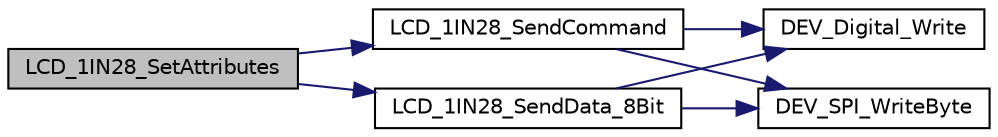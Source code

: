 digraph "LCD_1IN28_SetAttributes"
{
 // LATEX_PDF_SIZE
  bgcolor="transparent";
  edge [fontname="Helvetica",fontsize="10",labelfontname="Helvetica",labelfontsize="10"];
  node [fontname="Helvetica",fontsize="10",shape=record];
  rankdir="LR";
  Node1 [label="LCD_1IN28_SetAttributes",height=0.2,width=0.4,color="black", fillcolor="grey75", style="filled", fontcolor="black",tooltip="function: Set the resolution and scanning method of the screen parameter: Scan_dir: Scan direction"];
  Node1 -> Node2 [color="midnightblue",fontsize="10",style="solid",fontname="Helvetica"];
  Node2 [label="LCD_1IN28_SendCommand",height=0.2,width=0.4,color="black",URL="$LCD__1in28_8c.html#a2d4544449c2fbb5d7d30d007c4175d0e",tooltip="function : send command parameter: Reg : Command register"];
  Node2 -> Node3 [color="midnightblue",fontsize="10",style="solid",fontname="Helvetica"];
  Node3 [label="DEV_Digital_Write",height=0.2,width=0.4,color="black",URL="$DEV__Config_8c.html#a115bf3186fb590c5a9fa1bbfc2f38352",tooltip="GPIO read and write."];
  Node2 -> Node4 [color="midnightblue",fontsize="10",style="solid",fontname="Helvetica"];
  Node4 [label="DEV_SPI_WriteByte",height=0.2,width=0.4,color="black",URL="$DEV__Config_8c.html#a81090f78e7cb924d294d518b16ce3cc3",tooltip="SPI."];
  Node1 -> Node5 [color="midnightblue",fontsize="10",style="solid",fontname="Helvetica"];
  Node5 [label="LCD_1IN28_SendData_8Bit",height=0.2,width=0.4,color="black",URL="$LCD__1in28_8c.html#a269938e6774f0acd809bb33c7d7ddc73",tooltip="function : send data parameter: Data : Write data"];
  Node5 -> Node3 [color="midnightblue",fontsize="10",style="solid",fontname="Helvetica"];
  Node5 -> Node4 [color="midnightblue",fontsize="10",style="solid",fontname="Helvetica"];
}
